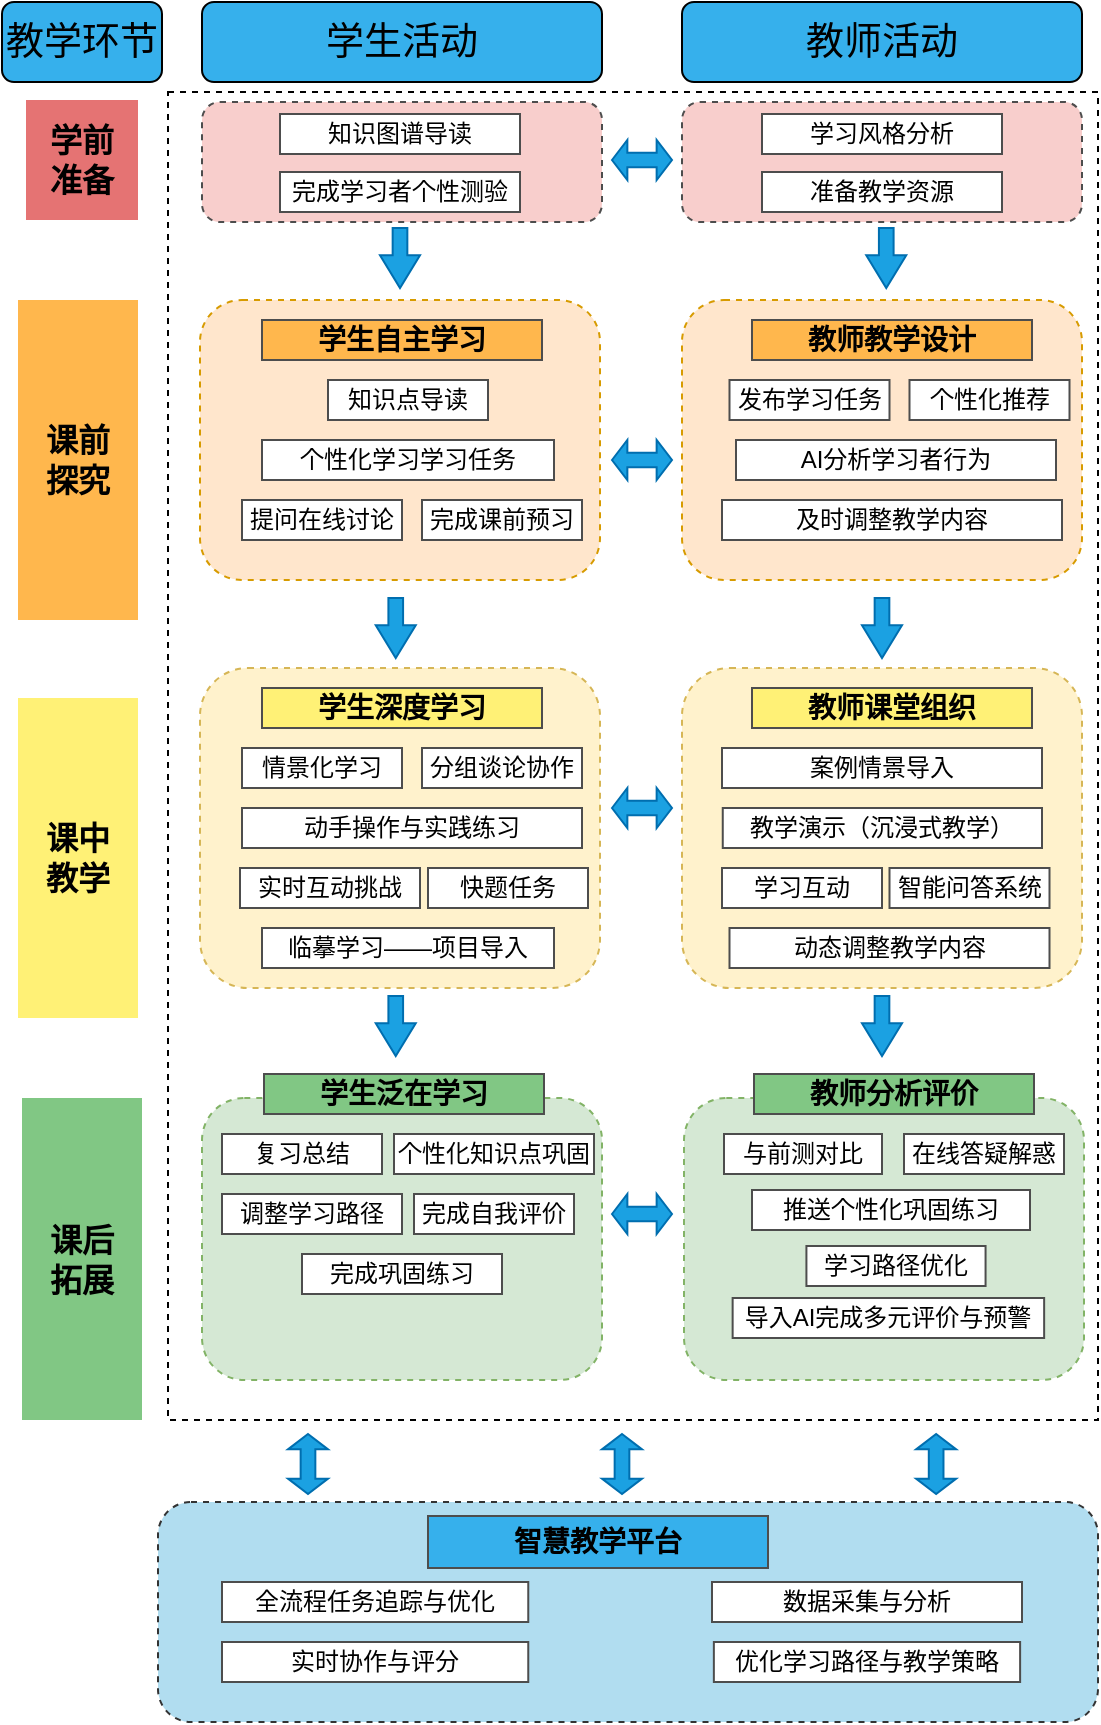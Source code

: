 <mxfile version="26.1.1">
  <diagram name="第 1 页" id="-nMJPA9WsmWQDxrl3pQ_">
    <mxGraphModel dx="1290" dy="653" grid="1" gridSize="10" guides="1" tooltips="1" connect="1" arrows="1" fold="1" page="1" pageScale="1" pageWidth="827" pageHeight="1169" math="0" shadow="0">
      <root>
        <mxCell id="0" />
        <mxCell id="1" parent="0" />
        <mxCell id="J8LCAEnsq7eVZJ1q0n39-1" value="" style="rounded=0;whiteSpace=wrap;html=1;dashed=1;" parent="1" vertex="1">
          <mxGeometry x="223" y="116" width="465" height="664" as="geometry" />
        </mxCell>
        <mxCell id="J8LCAEnsq7eVZJ1q0n39-2" value="&lt;font size=&quot;1&quot; color=&quot;#000000&quot;&gt;&lt;span style=&quot;font-size: 19px;&quot;&gt;教学环节&lt;/span&gt;&lt;/font&gt;" style="rounded=1;whiteSpace=wrap;html=1;fillColor=#36b0ec;fontColor=#ffffff;strokeColor=#000000;" parent="1" vertex="1">
          <mxGeometry x="140" y="71" width="80" height="40" as="geometry" />
        </mxCell>
        <mxCell id="J8LCAEnsq7eVZJ1q0n39-3" value="&lt;font size=&quot;1&quot; color=&quot;#000000&quot;&gt;&lt;span style=&quot;font-size: 19px;&quot;&gt;学生活动&lt;/span&gt;&lt;/font&gt;" style="rounded=1;whiteSpace=wrap;html=1;fillColor=#36b0ec;fontColor=#ffffff;strokeColor=#000000;" parent="1" vertex="1">
          <mxGeometry x="240" y="71" width="200" height="40" as="geometry" />
        </mxCell>
        <mxCell id="J8LCAEnsq7eVZJ1q0n39-4" value="&lt;font size=&quot;1&quot; color=&quot;#000000&quot;&gt;&lt;span style=&quot;font-size: 19px;&quot;&gt;教师活动&lt;/span&gt;&lt;/font&gt;" style="rounded=1;whiteSpace=wrap;html=1;fillColor=#36b0ec;fontColor=#ffffff;strokeColor=#000000;" parent="1" vertex="1">
          <mxGeometry x="480" y="71" width="200" height="40" as="geometry" />
        </mxCell>
        <mxCell id="J8LCAEnsq7eVZJ1q0n39-5" value="&lt;font style=&quot;font-size: 16px;&quot;&gt;&lt;b style=&quot;&quot;&gt;学前&lt;/b&gt;&lt;/font&gt;&lt;div style=&quot;font-size: 16px;&quot;&gt;&lt;font style=&quot;font-size: 16px;&quot;&gt;&lt;b style=&quot;&quot;&gt;准备&lt;/b&gt;&lt;/font&gt;&lt;/div&gt;" style="rounded=0;whiteSpace=wrap;html=1;fillColor=#e57373;strokeColor=none;" parent="1" vertex="1">
          <mxGeometry x="152" y="120" width="56" height="60" as="geometry" />
        </mxCell>
        <mxCell id="J8LCAEnsq7eVZJ1q0n39-6" value="&lt;span style=&quot;font-size: 16px;&quot;&gt;&lt;b&gt;课前&lt;/b&gt;&lt;/span&gt;&lt;div&gt;&lt;span style=&quot;font-size: 16px;&quot;&gt;&lt;b&gt;探究&lt;/b&gt;&lt;/span&gt;&lt;/div&gt;" style="rounded=0;whiteSpace=wrap;html=1;fillColor=#ffb74d;strokeColor=none;" parent="1" vertex="1">
          <mxGeometry x="148" y="220" width="60" height="160" as="geometry" />
        </mxCell>
        <mxCell id="J8LCAEnsq7eVZJ1q0n39-7" value="&lt;span style=&quot;font-size: 16px;&quot;&gt;&lt;b&gt;课中&lt;/b&gt;&lt;/span&gt;&lt;div&gt;&lt;span style=&quot;font-size: 16px;&quot;&gt;&lt;b&gt;教学&lt;/b&gt;&lt;/span&gt;&lt;/div&gt;" style="rounded=0;whiteSpace=wrap;html=1;fillColor=#fff176;strokeColor=none;" parent="1" vertex="1">
          <mxGeometry x="148" y="419" width="60" height="160" as="geometry" />
        </mxCell>
        <mxCell id="J8LCAEnsq7eVZJ1q0n39-8" value="&lt;span style=&quot;font-size: 16px;&quot;&gt;&lt;b&gt;课后&lt;/b&gt;&lt;/span&gt;&lt;div&gt;&lt;span style=&quot;font-size: 16px;&quot;&gt;&lt;b&gt;拓展&lt;/b&gt;&lt;/span&gt;&lt;/div&gt;" style="rounded=0;whiteSpace=wrap;html=1;fillColor=#81c784;strokeColor=none;" parent="1" vertex="1">
          <mxGeometry x="150" y="619" width="60" height="161" as="geometry" />
        </mxCell>
        <mxCell id="J8LCAEnsq7eVZJ1q0n39-9" value="" style="rounded=1;whiteSpace=wrap;html=1;fillColor=#f8cecc;strokeColor=#4D4D4D;dashed=1;" parent="1" vertex="1">
          <mxGeometry x="240" y="121" width="200" height="60" as="geometry" />
        </mxCell>
        <mxCell id="J8LCAEnsq7eVZJ1q0n39-10" value="" style="rounded=1;whiteSpace=wrap;html=1;fillColor=#f8cecc;strokeColor=#4D4D4D;dashed=1;" parent="1" vertex="1">
          <mxGeometry x="480" y="121" width="200" height="60" as="geometry" />
        </mxCell>
        <mxCell id="J8LCAEnsq7eVZJ1q0n39-11" value="知识图谱导读" style="rounded=0;whiteSpace=wrap;html=1;strokeWidth=1;strokeColor=#4D4D4D;" parent="1" vertex="1">
          <mxGeometry x="279" y="127" width="120" height="20" as="geometry" />
        </mxCell>
        <mxCell id="J8LCAEnsq7eVZJ1q0n39-12" value="完成学习者个性测验" style="rounded=0;whiteSpace=wrap;html=1;strokeWidth=1;strokeColor=#4D4D4D;" parent="1" vertex="1">
          <mxGeometry x="279" y="156" width="120" height="20" as="geometry" />
        </mxCell>
        <mxCell id="J8LCAEnsq7eVZJ1q0n39-13" value="&lt;font style=&quot;vertical-align: inherit;&quot;&gt;&lt;font style=&quot;vertical-align: inherit;&quot;&gt;&lt;font style=&quot;vertical-align: inherit;&quot;&gt;&lt;font style=&quot;vertical-align: inherit;&quot;&gt;学习风格分析&lt;/font&gt;&lt;/font&gt;&lt;/font&gt;&lt;/font&gt;" style="rounded=0;whiteSpace=wrap;html=1;strokeWidth=1;strokeColor=#4D4D4D;" parent="1" vertex="1">
          <mxGeometry x="520" y="127" width="120" height="20" as="geometry" />
        </mxCell>
        <mxCell id="J8LCAEnsq7eVZJ1q0n39-14" value="准备教学资源" style="rounded=0;whiteSpace=wrap;html=1;strokeWidth=1;strokeColor=#4D4D4D;" parent="1" vertex="1">
          <mxGeometry x="520" y="156" width="120" height="20" as="geometry" />
        </mxCell>
        <mxCell id="J8LCAEnsq7eVZJ1q0n39-15" value="" style="rounded=1;whiteSpace=wrap;html=1;fillColor=#ffe6cc;strokeColor=#d79b00;dashed=1;" parent="1" vertex="1">
          <mxGeometry x="239" y="220" width="200" height="140" as="geometry" />
        </mxCell>
        <mxCell id="J8LCAEnsq7eVZJ1q0n39-16" value="知识点导读" style="rounded=0;whiteSpace=wrap;html=1;strokeColor=#4D4D4D;" parent="1" vertex="1">
          <mxGeometry x="303" y="260" width="80" height="20" as="geometry" />
        </mxCell>
        <mxCell id="J8LCAEnsq7eVZJ1q0n39-18" value="个性化学习学习任务" style="rounded=0;whiteSpace=wrap;html=1;strokeColor=#4D4D4D;" parent="1" vertex="1">
          <mxGeometry x="270" y="290" width="146" height="20" as="geometry" />
        </mxCell>
        <mxCell id="J8LCAEnsq7eVZJ1q0n39-19" value="提问在线讨论" style="rounded=0;whiteSpace=wrap;html=1;strokeColor=#4D4D4D;" parent="1" vertex="1">
          <mxGeometry x="260" y="320" width="80" height="20" as="geometry" />
        </mxCell>
        <mxCell id="J8LCAEnsq7eVZJ1q0n39-20" value="完成课前预习" style="rounded=0;whiteSpace=wrap;html=1;strokeColor=#4D4D4D;" parent="1" vertex="1">
          <mxGeometry x="350" y="320" width="80" height="20" as="geometry" />
        </mxCell>
        <mxCell id="J8LCAEnsq7eVZJ1q0n39-22" value="" style="rounded=1;whiteSpace=wrap;html=1;fillColor=#ffe6cc;strokeColor=#d79b00;dashed=1;" parent="1" vertex="1">
          <mxGeometry x="480" y="220" width="200" height="140" as="geometry" />
        </mxCell>
        <mxCell id="J8LCAEnsq7eVZJ1q0n39-23" value="发布学习任务" style="rounded=0;whiteSpace=wrap;html=1;strokeColor=#4D4D4D;" parent="1" vertex="1">
          <mxGeometry x="503.75" y="260" width="80" height="20" as="geometry" />
        </mxCell>
        <mxCell id="J8LCAEnsq7eVZJ1q0n39-24" value="及时调整教学内容" style="rounded=0;whiteSpace=wrap;html=1;strokeColor=#4D4D4D;" parent="1" vertex="1">
          <mxGeometry x="500" y="320" width="170" height="20" as="geometry" />
        </mxCell>
        <mxCell id="J8LCAEnsq7eVZJ1q0n39-25" value="AI分析学习者行为" style="rounded=0;whiteSpace=wrap;html=1;strokeColor=#4D4D4D;" parent="1" vertex="1">
          <mxGeometry x="507" y="290" width="160" height="20" as="geometry" />
        </mxCell>
        <mxCell id="J8LCAEnsq7eVZJ1q0n39-26" value="个性化推荐" style="rounded=0;whiteSpace=wrap;html=1;strokeColor=#4D4D4D;" parent="1" vertex="1">
          <mxGeometry x="593.75" y="260" width="80" height="20" as="geometry" />
        </mxCell>
        <mxCell id="J8LCAEnsq7eVZJ1q0n39-28" value="&lt;b style=&quot;&quot;&gt;&lt;font style=&quot;font-size: 14px;&quot;&gt;学生自主学习&lt;/font&gt;&lt;/b&gt;" style="rounded=0;whiteSpace=wrap;html=1;fillColor=#ffb74d;strokeColor=#4D4D4D;" parent="1" vertex="1">
          <mxGeometry x="270" y="230" width="140" height="20" as="geometry" />
        </mxCell>
        <mxCell id="J8LCAEnsq7eVZJ1q0n39-29" value="&lt;b style=&quot;&quot;&gt;&lt;font style=&quot;font-size: 14px;&quot;&gt;教师教学设计&lt;/font&gt;&lt;/b&gt;" style="rounded=0;whiteSpace=wrap;html=1;fillColor=#ffb74d;strokeColor=#4D4D4D;" parent="1" vertex="1">
          <mxGeometry x="515" y="230" width="140" height="20" as="geometry" />
        </mxCell>
        <mxCell id="J8LCAEnsq7eVZJ1q0n39-30" value="" style="rounded=1;whiteSpace=wrap;html=1;fillColor=#fff2cc;strokeColor=#d6b656;dashed=1;" parent="1" vertex="1">
          <mxGeometry x="239" y="404" width="200" height="160" as="geometry" />
        </mxCell>
        <mxCell id="J8LCAEnsq7eVZJ1q0n39-31" value="情景化学习" style="rounded=0;whiteSpace=wrap;html=1;strokeColor=#4D4D4D;" parent="1" vertex="1">
          <mxGeometry x="260" y="444" width="80" height="20" as="geometry" />
        </mxCell>
        <mxCell id="J8LCAEnsq7eVZJ1q0n39-32" value="动手操作与实践练习" style="rounded=0;whiteSpace=wrap;html=1;strokeColor=#4D4D4D;" parent="1" vertex="1">
          <mxGeometry x="260" y="474" width="170" height="20" as="geometry" />
        </mxCell>
        <mxCell id="J8LCAEnsq7eVZJ1q0n39-33" value="分组谈论协作" style="rounded=0;whiteSpace=wrap;html=1;strokeColor=#4D4D4D;" parent="1" vertex="1">
          <mxGeometry x="350" y="444" width="80" height="20" as="geometry" />
        </mxCell>
        <mxCell id="J8LCAEnsq7eVZJ1q0n39-34" value="实时互动挑战" style="rounded=0;whiteSpace=wrap;html=1;strokeColor=#4D4D4D;" parent="1" vertex="1">
          <mxGeometry x="259" y="504" width="90" height="20" as="geometry" />
        </mxCell>
        <mxCell id="J8LCAEnsq7eVZJ1q0n39-35" value="快题任务" style="rounded=0;whiteSpace=wrap;html=1;strokeColor=#4D4D4D;" parent="1" vertex="1">
          <mxGeometry x="353" y="504" width="80" height="20" as="geometry" />
        </mxCell>
        <mxCell id="J8LCAEnsq7eVZJ1q0n39-36" value="临摹学习——项目导入" style="rounded=0;whiteSpace=wrap;html=1;strokeColor=#4D4D4D;" parent="1" vertex="1">
          <mxGeometry x="270" y="534" width="146" height="20" as="geometry" />
        </mxCell>
        <mxCell id="J8LCAEnsq7eVZJ1q0n39-37" value="" style="rounded=1;whiteSpace=wrap;html=1;fillColor=#fff2cc;strokeColor=#d6b656;dashed=1;" parent="1" vertex="1">
          <mxGeometry x="480" y="404" width="200" height="160" as="geometry" />
        </mxCell>
        <mxCell id="J8LCAEnsq7eVZJ1q0n39-38" value="学习互动" style="rounded=0;whiteSpace=wrap;html=1;strokeColor=#4D4D4D;" parent="1" vertex="1">
          <mxGeometry x="500" y="504" width="80" height="20" as="geometry" />
        </mxCell>
        <mxCell id="J8LCAEnsq7eVZJ1q0n39-39" value="教学演示（沉浸式教学）" style="rounded=0;whiteSpace=wrap;html=1;strokeColor=#4D4D4D;" parent="1" vertex="1">
          <mxGeometry x="500.38" y="474" width="159.62" height="20" as="geometry" />
        </mxCell>
        <mxCell id="J8LCAEnsq7eVZJ1q0n39-40" value="案例情景导入" style="rounded=0;whiteSpace=wrap;html=1;strokeColor=#4D4D4D;" parent="1" vertex="1">
          <mxGeometry x="500" y="444" width="160" height="20" as="geometry" />
        </mxCell>
        <mxCell id="J8LCAEnsq7eVZJ1q0n39-41" value="智能问答系统" style="rounded=0;whiteSpace=wrap;html=1;strokeColor=#4D4D4D;" parent="1" vertex="1">
          <mxGeometry x="583.75" y="504" width="80" height="20" as="geometry" />
        </mxCell>
        <mxCell id="J8LCAEnsq7eVZJ1q0n39-42" value="&lt;b style=&quot;&quot;&gt;&lt;font style=&quot;font-size: 14px;&quot;&gt;学生深度学习&lt;/font&gt;&lt;/b&gt;" style="rounded=0;whiteSpace=wrap;html=1;fillColor=#FFF176;strokeColor=#4D4D4D;" parent="1" vertex="1">
          <mxGeometry x="270" y="414" width="140" height="20" as="geometry" />
        </mxCell>
        <mxCell id="J8LCAEnsq7eVZJ1q0n39-43" value="&lt;b style=&quot;&quot;&gt;&lt;font style=&quot;font-size: 14px;&quot;&gt;教师课堂组织&lt;/font&gt;&lt;/b&gt;" style="rounded=0;whiteSpace=wrap;html=1;fillColor=#FFF176;strokeColor=#4D4D4D;" parent="1" vertex="1">
          <mxGeometry x="515" y="414" width="140" height="20" as="geometry" />
        </mxCell>
        <mxCell id="J8LCAEnsq7eVZJ1q0n39-44" value="" style="rounded=1;whiteSpace=wrap;html=1;fillColor=#d5e8d4;strokeColor=#82b366;dashed=1;" parent="1" vertex="1">
          <mxGeometry x="240" y="619" width="200" height="141" as="geometry" />
        </mxCell>
        <mxCell id="J8LCAEnsq7eVZJ1q0n39-45" value="复习总结" style="rounded=0;whiteSpace=wrap;html=1;strokeColor=#4D4D4D;" parent="1" vertex="1">
          <mxGeometry x="250" y="637" width="80" height="20" as="geometry" />
        </mxCell>
        <mxCell id="J8LCAEnsq7eVZJ1q0n39-46" value="完成巩固练习" style="rounded=0;whiteSpace=wrap;html=1;strokeColor=#4D4D4D;" parent="1" vertex="1">
          <mxGeometry x="290" y="697" width="100" height="20" as="geometry" />
        </mxCell>
        <mxCell id="J8LCAEnsq7eVZJ1q0n39-47" value="个性化知识点巩固" style="rounded=0;whiteSpace=wrap;html=1;strokeColor=#4D4D4D;" parent="1" vertex="1">
          <mxGeometry x="336" y="637" width="100" height="20" as="geometry" />
        </mxCell>
        <mxCell id="J8LCAEnsq7eVZJ1q0n39-49" value="调整学习路径" style="rounded=0;whiteSpace=wrap;html=1;strokeColor=#4D4D4D;" parent="1" vertex="1">
          <mxGeometry x="250" y="667" width="90" height="20" as="geometry" />
        </mxCell>
        <mxCell id="J8LCAEnsq7eVZJ1q0n39-51" value="" style="rounded=1;whiteSpace=wrap;html=1;fillColor=#d5e8d4;strokeColor=#82b366;dashed=1;" parent="1" vertex="1">
          <mxGeometry x="481" y="619" width="200" height="141" as="geometry" />
        </mxCell>
        <mxCell id="J8LCAEnsq7eVZJ1q0n39-52" value="推送个性化巩固练习" style="rounded=0;whiteSpace=wrap;html=1;strokeColor=#4D4D4D;" parent="1" vertex="1">
          <mxGeometry x="515" y="665" width="139" height="20" as="geometry" />
        </mxCell>
        <mxCell id="J8LCAEnsq7eVZJ1q0n39-54" value="与前测对比" style="rounded=0;whiteSpace=wrap;html=1;strokeColor=#4D4D4D;" parent="1" vertex="1">
          <mxGeometry x="501" y="637" width="79" height="20" as="geometry" />
        </mxCell>
        <mxCell id="J8LCAEnsq7eVZJ1q0n39-55" value="在线答疑解惑" style="rounded=0;whiteSpace=wrap;html=1;strokeColor=#4D4D4D;" parent="1" vertex="1">
          <mxGeometry x="591" y="637" width="80" height="20" as="geometry" />
        </mxCell>
        <mxCell id="J8LCAEnsq7eVZJ1q0n39-56" value="&lt;b style=&quot;&quot;&gt;&lt;font style=&quot;font-size: 14px;&quot;&gt;学生泛在学习&lt;/font&gt;&lt;/b&gt;" style="rounded=0;whiteSpace=wrap;html=1;fillColor=#81C784;strokeColor=#4D4D4D;" parent="1" vertex="1">
          <mxGeometry x="271" y="607" width="140" height="20" as="geometry" />
        </mxCell>
        <mxCell id="J8LCAEnsq7eVZJ1q0n39-57" value="&lt;b style=&quot;&quot;&gt;&lt;font style=&quot;font-size: 14px;&quot;&gt;教师分析评价&lt;/font&gt;&lt;/b&gt;" style="rounded=0;whiteSpace=wrap;html=1;fillColor=#81C784;strokeColor=#4D4D4D;" parent="1" vertex="1">
          <mxGeometry x="516" y="607" width="140" height="20" as="geometry" />
        </mxCell>
        <mxCell id="J8LCAEnsq7eVZJ1q0n39-58" value="完成自我评价" style="rounded=0;whiteSpace=wrap;html=1;strokeColor=#4D4D4D;" parent="1" vertex="1">
          <mxGeometry x="346" y="667" width="80" height="20" as="geometry" />
        </mxCell>
        <mxCell id="J8LCAEnsq7eVZJ1q0n39-60" value="学习路径优化" style="rounded=0;whiteSpace=wrap;html=1;strokeColor=#4D4D4D;" parent="1" vertex="1">
          <mxGeometry x="542.21" y="693" width="89.57" height="20" as="geometry" />
        </mxCell>
        <mxCell id="J8LCAEnsq7eVZJ1q0n39-61" value="导入AI完成多元评价与预警" style="rounded=0;whiteSpace=wrap;html=1;strokeColor=#4D4D4D;" parent="1" vertex="1">
          <mxGeometry x="505.32" y="719" width="155.75" height="20" as="geometry" />
        </mxCell>
        <mxCell id="J8LCAEnsq7eVZJ1q0n39-62" value="" style="shape=singleArrow;direction=south;whiteSpace=wrap;html=1;fillColor=#1ba1e2;fontColor=#ffffff;strokeColor=#006EAF;arrowWidth=0.367;arrowSize=0.544;" parent="1" vertex="1">
          <mxGeometry x="329" y="184" width="20" height="30" as="geometry" />
        </mxCell>
        <mxCell id="J8LCAEnsq7eVZJ1q0n39-63" value="" style="shape=singleArrow;direction=south;whiteSpace=wrap;html=1;fillColor=#1ba1e2;fontColor=#ffffff;strokeColor=#006EAF;arrowWidth=0.367;arrowSize=0.544;" parent="1" vertex="1">
          <mxGeometry x="572.13" y="184" width="20" height="30" as="geometry" />
        </mxCell>
        <mxCell id="J8LCAEnsq7eVZJ1q0n39-64" value="" style="shape=singleArrow;direction=south;whiteSpace=wrap;html=1;fillColor=#1ba1e2;fontColor=#ffffff;strokeColor=#006EAF;arrowWidth=0.367;arrowSize=0.544;" parent="1" vertex="1">
          <mxGeometry x="326.87" y="369" width="20" height="30" as="geometry" />
        </mxCell>
        <mxCell id="J8LCAEnsq7eVZJ1q0n39-65" value="" style="shape=singleArrow;direction=south;whiteSpace=wrap;html=1;fillColor=#1ba1e2;fontColor=#ffffff;strokeColor=#006EAF;arrowWidth=0.367;arrowSize=0.544;" parent="1" vertex="1">
          <mxGeometry x="570" y="369" width="20" height="30" as="geometry" />
        </mxCell>
        <mxCell id="J8LCAEnsq7eVZJ1q0n39-66" value="" style="shape=singleArrow;direction=south;whiteSpace=wrap;html=1;fillColor=#1ba1e2;fontColor=#ffffff;strokeColor=#006EAF;arrowWidth=0.367;arrowSize=0.544;" parent="1" vertex="1">
          <mxGeometry x="326.87" y="568" width="20" height="30" as="geometry" />
        </mxCell>
        <mxCell id="J8LCAEnsq7eVZJ1q0n39-67" value="" style="shape=singleArrow;direction=south;whiteSpace=wrap;html=1;fillColor=#1ba1e2;fontColor=#ffffff;strokeColor=#006EAF;arrowWidth=0.367;arrowSize=0.544;" parent="1" vertex="1">
          <mxGeometry x="570" y="568" width="20" height="30" as="geometry" />
        </mxCell>
        <mxCell id="J8LCAEnsq7eVZJ1q0n39-68" value="" style="shape=doubleArrow;whiteSpace=wrap;html=1;arrowWidth=0.367;arrowSize=0.256;fillColor=#1ba1e2;fontColor=#ffffff;strokeColor=#006EAF;" parent="1" vertex="1">
          <mxGeometry x="445" y="290" width="30" height="20" as="geometry" />
        </mxCell>
        <mxCell id="J8LCAEnsq7eVZJ1q0n39-69" value="" style="shape=doubleArrow;whiteSpace=wrap;html=1;arrowWidth=0.367;arrowSize=0.256;fillColor=#1ba1e2;fontColor=#ffffff;strokeColor=#006EAF;" parent="1" vertex="1">
          <mxGeometry x="445" y="464" width="30" height="20" as="geometry" />
        </mxCell>
        <mxCell id="J8LCAEnsq7eVZJ1q0n39-70" value="" style="shape=doubleArrow;whiteSpace=wrap;html=1;arrowWidth=0.367;arrowSize=0.256;fillColor=#1ba1e2;fontColor=#ffffff;strokeColor=#006EAF;" parent="1" vertex="1">
          <mxGeometry x="445" y="667" width="30" height="20" as="geometry" />
        </mxCell>
        <mxCell id="J8LCAEnsq7eVZJ1q0n39-75" value="" style="shape=doubleArrow;whiteSpace=wrap;html=1;arrowWidth=0.367;arrowSize=0.256;fillColor=#1ba1e2;fontColor=#ffffff;strokeColor=#006EAF;" parent="1" vertex="1">
          <mxGeometry x="445" y="140" width="30" height="20" as="geometry" />
        </mxCell>
        <mxCell id="J8LCAEnsq7eVZJ1q0n39-76" value="" style="rounded=1;whiteSpace=wrap;html=1;fillColor=#b1ddf0;strokeColor=#333333;dashed=1;" parent="1" vertex="1">
          <mxGeometry x="218" y="821" width="470" height="110" as="geometry" />
        </mxCell>
        <mxCell id="J8LCAEnsq7eVZJ1q0n39-77" value="全流程任务追踪与优化" style="rounded=0;whiteSpace=wrap;html=1;strokeColor=#4D4D4D;" parent="1" vertex="1">
          <mxGeometry x="250" y="861" width="153.13" height="20" as="geometry" />
        </mxCell>
        <mxCell id="J8LCAEnsq7eVZJ1q0n39-78" value="实时协作与评分" style="rounded=0;whiteSpace=wrap;html=1;strokeColor=#4D4D4D;" parent="1" vertex="1">
          <mxGeometry x="250" y="891" width="153.13" height="20" as="geometry" />
        </mxCell>
        <mxCell id="J8LCAEnsq7eVZJ1q0n39-79" value="数据采集与分析" style="rounded=0;whiteSpace=wrap;html=1;strokeColor=#4D4D4D;" parent="1" vertex="1">
          <mxGeometry x="495" y="861" width="155" height="20" as="geometry" />
        </mxCell>
        <mxCell id="J8LCAEnsq7eVZJ1q0n39-81" value="动态调整教学内容" style="rounded=0;whiteSpace=wrap;html=1;strokeColor=#4D4D4D;" parent="1" vertex="1">
          <mxGeometry x="503.75" y="534" width="160" height="20" as="geometry" />
        </mxCell>
        <mxCell id="J8LCAEnsq7eVZJ1q0n39-82" value="优化学习路径与教学策略" style="rounded=0;whiteSpace=wrap;html=1;strokeColor=#4D4D4D;" parent="1" vertex="1">
          <mxGeometry x="495.93" y="891" width="153.13" height="20" as="geometry" />
        </mxCell>
        <mxCell id="J8LCAEnsq7eVZJ1q0n39-83" value="&lt;span style=&quot;font-size: 14px;&quot;&gt;&lt;b&gt;智慧教学平台&lt;/b&gt;&lt;/span&gt;" style="rounded=0;whiteSpace=wrap;html=1;fillColor=#36b0ec;strokeColor=#4D4D4D;" parent="1" vertex="1">
          <mxGeometry x="353" y="828" width="170" height="26" as="geometry" />
        </mxCell>
        <mxCell id="J8LCAEnsq7eVZJ1q0n39-85" value="" style="shape=doubleArrow;whiteSpace=wrap;html=1;arrowWidth=0.367;arrowSize=0.256;fillColor=#1ba1e2;fontColor=#ffffff;strokeColor=#006EAF;direction=south;" parent="1" vertex="1">
          <mxGeometry x="283" y="787" width="20" height="30" as="geometry" />
        </mxCell>
        <mxCell id="J8LCAEnsq7eVZJ1q0n39-86" value="" style="shape=doubleArrow;whiteSpace=wrap;html=1;arrowWidth=0.367;arrowSize=0.256;fillColor=#1ba1e2;fontColor=#ffffff;strokeColor=#006EAF;direction=south;" parent="1" vertex="1">
          <mxGeometry x="440" y="787" width="20" height="30" as="geometry" />
        </mxCell>
        <mxCell id="J8LCAEnsq7eVZJ1q0n39-87" value="" style="shape=doubleArrow;whiteSpace=wrap;html=1;arrowWidth=0.367;arrowSize=0.256;fillColor=#1ba1e2;fontColor=#ffffff;strokeColor=#006EAF;direction=south;" parent="1" vertex="1">
          <mxGeometry x="597.07" y="787" width="20" height="30" as="geometry" />
        </mxCell>
      </root>
    </mxGraphModel>
  </diagram>
</mxfile>
